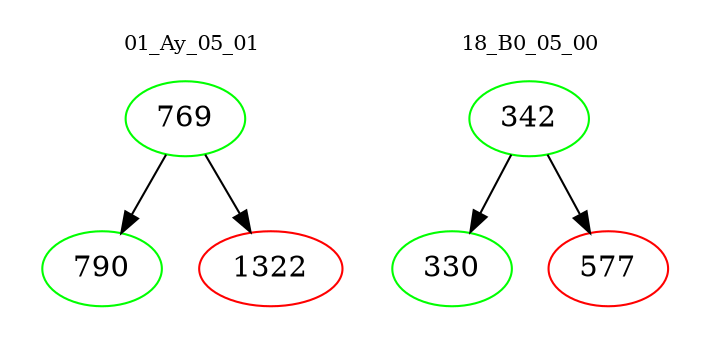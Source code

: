 digraph{
subgraph cluster_0 {
color = white
label = "01_Ay_05_01";
fontsize=10;
T0_769 [label="769", color="green"]
T0_769 -> T0_790 [color="black"]
T0_790 [label="790", color="green"]
T0_769 -> T0_1322 [color="black"]
T0_1322 [label="1322", color="red"]
}
subgraph cluster_1 {
color = white
label = "18_B0_05_00";
fontsize=10;
T1_342 [label="342", color="green"]
T1_342 -> T1_330 [color="black"]
T1_330 [label="330", color="green"]
T1_342 -> T1_577 [color="black"]
T1_577 [label="577", color="red"]
}
}
